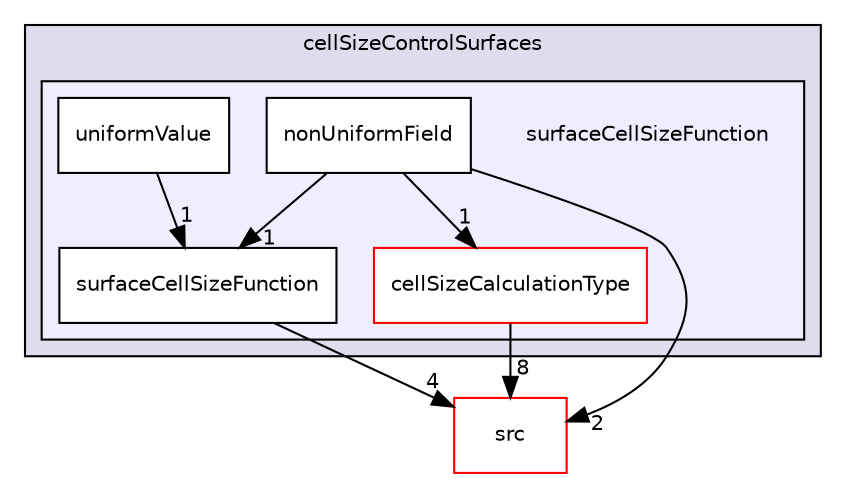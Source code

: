 digraph "applications/utilities/mesh/generation/foamyMesh/conformalVoronoiMesh/cellSizeControlSurfaces/surfaceCellSizeFunction" {
  bgcolor=transparent;
  compound=true
  node [ fontsize="10", fontname="Helvetica"];
  edge [ labelfontsize="10", labelfontname="Helvetica"];
  subgraph clusterdir_778c82a8af8b45b8f10407162d229375 {
    graph [ bgcolor="#ddddee", pencolor="black", label="cellSizeControlSurfaces" fontname="Helvetica", fontsize="10", URL="dir_778c82a8af8b45b8f10407162d229375.html"]
  subgraph clusterdir_bb203e61ccf055bfaaaa7acfdea88afb {
    graph [ bgcolor="#eeeeff", pencolor="black", label="" URL="dir_bb203e61ccf055bfaaaa7acfdea88afb.html"];
    dir_bb203e61ccf055bfaaaa7acfdea88afb [shape=plaintext label="surfaceCellSizeFunction"];
    dir_a697956e4d559fffbd58795d684dfd83 [shape=box label="cellSizeCalculationType" color="red" fillcolor="white" style="filled" URL="dir_a697956e4d559fffbd58795d684dfd83.html"];
    dir_f4ae40c118061460b07fa9f800b92a7c [shape=box label="nonUniformField" color="black" fillcolor="white" style="filled" URL="dir_f4ae40c118061460b07fa9f800b92a7c.html"];
    dir_98b5cd448c6e2e4694c3a22575748874 [shape=box label="surfaceCellSizeFunction" color="black" fillcolor="white" style="filled" URL="dir_98b5cd448c6e2e4694c3a22575748874.html"];
    dir_1cff610fea89e79928c8c7a0ba874cdb [shape=box label="uniformValue" color="black" fillcolor="white" style="filled" URL="dir_1cff610fea89e79928c8c7a0ba874cdb.html"];
  }
  }
  dir_68267d1309a1af8e8297ef4c3efbcdba [shape=box label="src" color="red" URL="dir_68267d1309a1af8e8297ef4c3efbcdba.html"];
  dir_1cff610fea89e79928c8c7a0ba874cdb->dir_98b5cd448c6e2e4694c3a22575748874 [headlabel="1", labeldistance=1.5 headhref="dir_000536_000535.html"];
  dir_a697956e4d559fffbd58795d684dfd83->dir_68267d1309a1af8e8297ef4c3efbcdba [headlabel="8", labeldistance=1.5 headhref="dir_000530_000735.html"];
  dir_98b5cd448c6e2e4694c3a22575748874->dir_68267d1309a1af8e8297ef4c3efbcdba [headlabel="4", labeldistance=1.5 headhref="dir_000535_000735.html"];
  dir_f4ae40c118061460b07fa9f800b92a7c->dir_68267d1309a1af8e8297ef4c3efbcdba [headlabel="2", labeldistance=1.5 headhref="dir_000534_000735.html"];
  dir_f4ae40c118061460b07fa9f800b92a7c->dir_a697956e4d559fffbd58795d684dfd83 [headlabel="1", labeldistance=1.5 headhref="dir_000534_000530.html"];
  dir_f4ae40c118061460b07fa9f800b92a7c->dir_98b5cd448c6e2e4694c3a22575748874 [headlabel="1", labeldistance=1.5 headhref="dir_000534_000535.html"];
}
